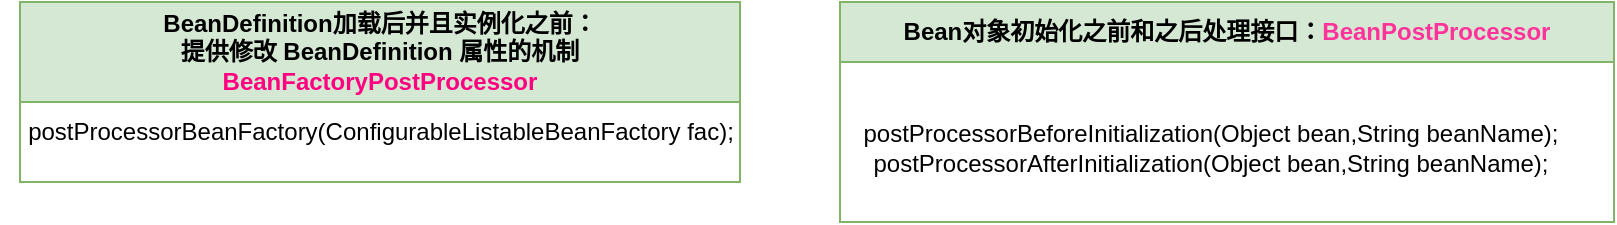 <mxfile version="21.7.5" type="github">
  <diagram name="第 1 页" id="bFISF0cWKj3wCs3VBASJ">
    <mxGraphModel dx="1434" dy="758" grid="1" gridSize="10" guides="1" tooltips="1" connect="1" arrows="1" fold="1" page="1" pageScale="1" pageWidth="827" pageHeight="1169" math="0" shadow="0">
      <root>
        <mxCell id="0" />
        <mxCell id="1" parent="0" />
        <mxCell id="wdixgbKL9RA-rCSzEny8-1" value="BeanDefinition加载后并且实例化之前：&lt;br&gt;提供修改 BeanDefinition 属性的机制&lt;br&gt;&lt;font color=&quot;#ff0080&quot;&gt;BeanFactoryPostProcessor&lt;/font&gt;" style="swimlane;whiteSpace=wrap;html=1;fillColor=#d5e8d4;strokeColor=#82b366;startSize=50;" vertex="1" parent="1">
          <mxGeometry x="10" y="70" width="360" height="90" as="geometry" />
        </mxCell>
        <mxCell id="wdixgbKL9RA-rCSzEny8-2" value="postProcessorBeanFactory(ConfigurableListableBeanFactory fac);&lt;br&gt;" style="text;html=1;align=center;verticalAlign=middle;resizable=0;points=[];autosize=1;strokeColor=none;fillColor=none;" vertex="1" parent="wdixgbKL9RA-rCSzEny8-1">
          <mxGeometry x="-10" y="50" width="380" height="30" as="geometry" />
        </mxCell>
        <mxCell id="wdixgbKL9RA-rCSzEny8-3" value="Bean对象初始化之前和之后处理接口：&lt;font color=&quot;#ff3399&quot;&gt;BeanPostProcessor&lt;/font&gt;" style="swimlane;whiteSpace=wrap;html=1;startSize=30;fillColor=#d5e8d4;strokeColor=#82b366;" vertex="1" parent="1">
          <mxGeometry x="420" y="70" width="387" height="110" as="geometry" />
        </mxCell>
        <mxCell id="wdixgbKL9RA-rCSzEny8-4" value="postProcessorBeforeInitialization(Object bean,String beanName);&lt;br&gt;postProcessorAfterInitialization(Object bean,String beanName);" style="text;html=1;align=center;verticalAlign=middle;resizable=0;points=[];autosize=1;strokeColor=none;fillColor=none;" vertex="1" parent="wdixgbKL9RA-rCSzEny8-3">
          <mxGeometry y="53" width="370" height="40" as="geometry" />
        </mxCell>
      </root>
    </mxGraphModel>
  </diagram>
</mxfile>
